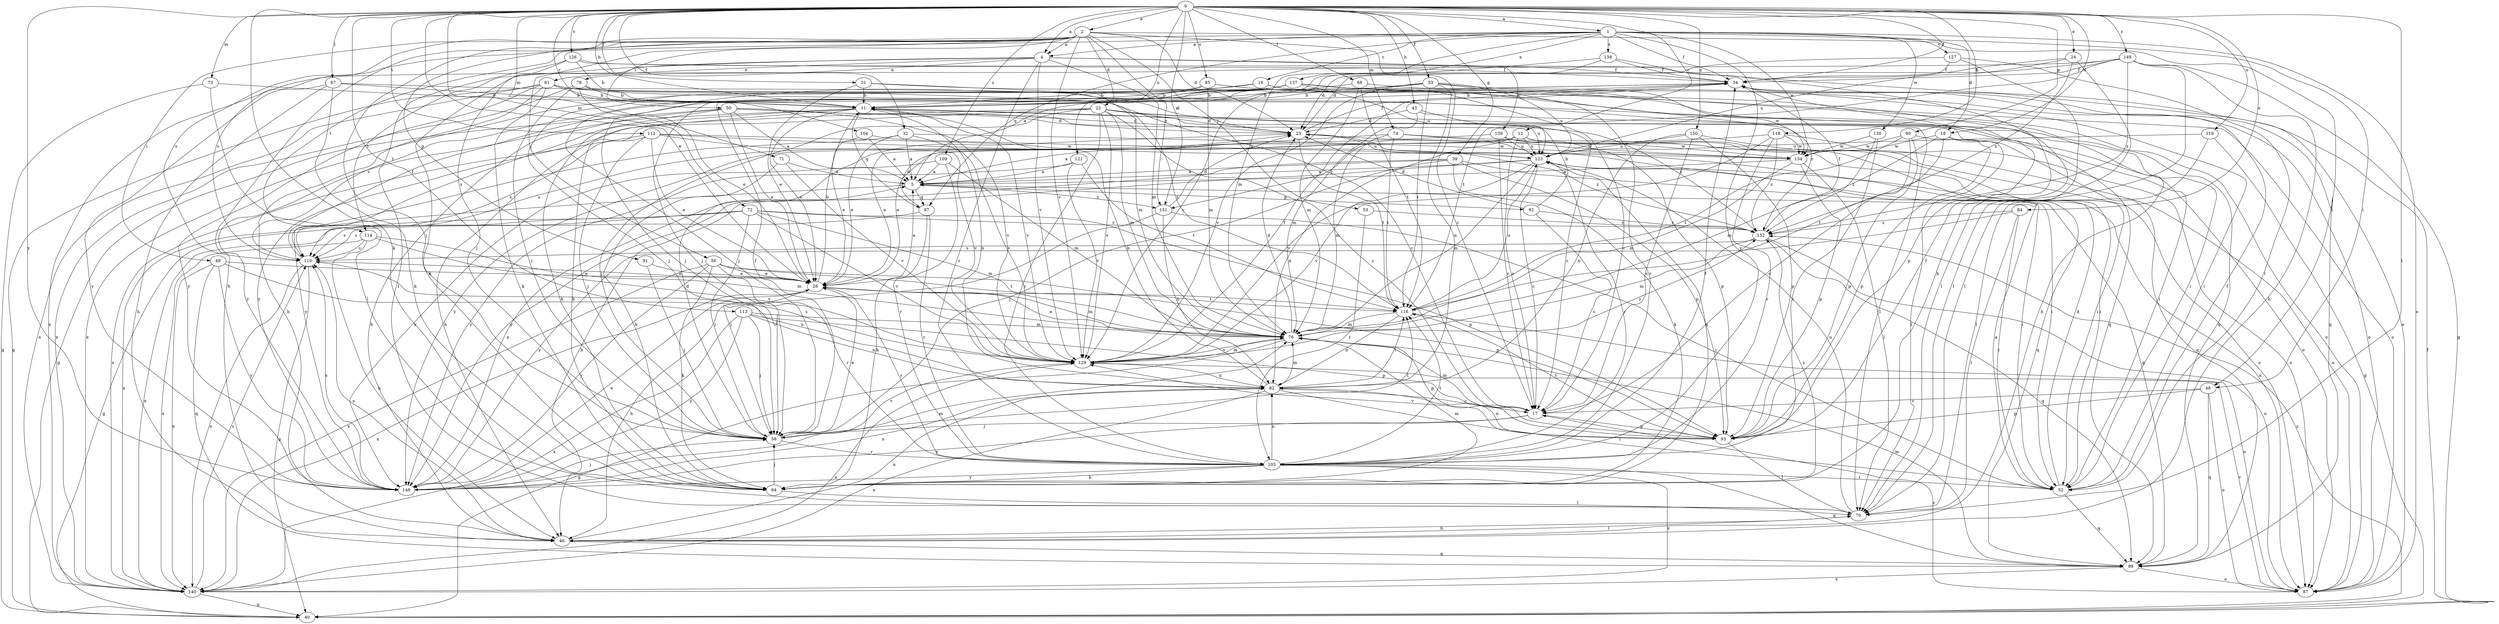 strict digraph  {
0;
1;
2;
4;
5;
11;
12;
16;
17;
18;
22;
23;
24;
28;
31;
32;
33;
34;
39;
40;
43;
46;
48;
49;
50;
52;
53;
56;
58;
64;
67;
68;
70;
71;
72;
73;
74;
76;
78;
81;
82;
84;
85;
87;
90;
91;
92;
93;
97;
99;
104;
105;
109;
110;
112;
113;
114;
116;
118;
119;
121;
123;
126;
127;
129;
130;
134;
137;
138;
139;
140;
146;
149;
150;
151;
152;
0 -> 1  [label=a];
0 -> 2  [label=a];
0 -> 4  [label=a];
0 -> 11  [label=b];
0 -> 12  [label=c];
0 -> 18  [label=d];
0 -> 24  [label=e];
0 -> 28  [label=e];
0 -> 31  [label=f];
0 -> 32  [label=f];
0 -> 33  [label=f];
0 -> 34  [label=f];
0 -> 39  [label=g];
0 -> 43  [label=h];
0 -> 64  [label=k];
0 -> 67  [label=l];
0 -> 68  [label=l];
0 -> 70  [label=l];
0 -> 71  [label=m];
0 -> 72  [label=m];
0 -> 73  [label=m];
0 -> 74  [label=m];
0 -> 84  [label=o];
0 -> 85  [label=o];
0 -> 90  [label=p];
0 -> 104  [label=r];
0 -> 109  [label=s];
0 -> 112  [label=t];
0 -> 113  [label=t];
0 -> 118  [label=u];
0 -> 119  [label=u];
0 -> 121  [label=u];
0 -> 126  [label=v];
0 -> 146  [label=y];
0 -> 149  [label=z];
0 -> 150  [label=z];
0 -> 151  [label=z];
1 -> 4  [label=a];
1 -> 16  [label=c];
1 -> 18  [label=d];
1 -> 34  [label=f];
1 -> 48  [label=i];
1 -> 76  [label=m];
1 -> 87  [label=o];
1 -> 97  [label=q];
1 -> 105  [label=r];
1 -> 110  [label=s];
1 -> 114  [label=t];
1 -> 127  [label=v];
1 -> 130  [label=w];
1 -> 134  [label=w];
1 -> 137  [label=x];
1 -> 138  [label=x];
2 -> 4  [label=a];
2 -> 17  [label=c];
2 -> 22  [label=d];
2 -> 23  [label=d];
2 -> 46  [label=h];
2 -> 48  [label=i];
2 -> 49  [label=i];
2 -> 50  [label=i];
2 -> 53  [label=j];
2 -> 56  [label=j];
2 -> 58  [label=j];
2 -> 91  [label=p];
2 -> 110  [label=s];
2 -> 129  [label=v];
2 -> 151  [label=z];
4 -> 34  [label=f];
4 -> 64  [label=k];
4 -> 76  [label=m];
4 -> 78  [label=n];
4 -> 81  [label=n];
4 -> 105  [label=r];
4 -> 114  [label=t];
4 -> 129  [label=v];
4 -> 139  [label=x];
5 -> 92  [label=p];
5 -> 97  [label=q];
5 -> 140  [label=x];
5 -> 151  [label=z];
11 -> 23  [label=d];
11 -> 28  [label=e];
11 -> 46  [label=h];
11 -> 70  [label=l];
11 -> 82  [label=n];
11 -> 97  [label=q];
11 -> 110  [label=s];
11 -> 129  [label=v];
11 -> 146  [label=y];
12 -> 5  [label=a];
12 -> 17  [label=c];
12 -> 52  [label=i];
12 -> 82  [label=n];
12 -> 87  [label=o];
12 -> 99  [label=q];
12 -> 123  [label=u];
12 -> 146  [label=y];
12 -> 151  [label=z];
16 -> 11  [label=b];
16 -> 58  [label=j];
16 -> 87  [label=o];
16 -> 152  [label=z];
17 -> 58  [label=j];
17 -> 76  [label=m];
17 -> 93  [label=p];
17 -> 146  [label=y];
18 -> 76  [label=m];
18 -> 93  [label=p];
18 -> 99  [label=q];
18 -> 116  [label=t];
18 -> 134  [label=w];
22 -> 17  [label=c];
22 -> 23  [label=d];
22 -> 52  [label=i];
22 -> 58  [label=j];
22 -> 64  [label=k];
22 -> 76  [label=m];
22 -> 105  [label=r];
22 -> 123  [label=u];
22 -> 129  [label=v];
22 -> 146  [label=y];
23 -> 34  [label=f];
23 -> 52  [label=i];
23 -> 116  [label=t];
23 -> 123  [label=u];
24 -> 34  [label=f];
24 -> 70  [label=l];
24 -> 123  [label=u];
24 -> 152  [label=z];
28 -> 5  [label=a];
28 -> 11  [label=b];
28 -> 46  [label=h];
28 -> 76  [label=m];
28 -> 105  [label=r];
28 -> 116  [label=t];
28 -> 140  [label=x];
31 -> 11  [label=b];
31 -> 28  [label=e];
31 -> 76  [label=m];
31 -> 99  [label=q];
32 -> 5  [label=a];
32 -> 28  [label=e];
32 -> 129  [label=v];
32 -> 134  [label=w];
32 -> 146  [label=y];
33 -> 11  [label=b];
33 -> 58  [label=j];
33 -> 82  [label=n];
33 -> 105  [label=r];
33 -> 116  [label=t];
33 -> 123  [label=u];
33 -> 129  [label=v];
33 -> 134  [label=w];
34 -> 11  [label=b];
34 -> 99  [label=q];
39 -> 5  [label=a];
39 -> 52  [label=i];
39 -> 58  [label=j];
39 -> 64  [label=k];
39 -> 93  [label=p];
39 -> 146  [label=y];
40 -> 34  [label=f];
40 -> 152  [label=z];
43 -> 17  [label=c];
43 -> 23  [label=d];
43 -> 76  [label=m];
43 -> 87  [label=o];
46 -> 70  [label=l];
46 -> 82  [label=n];
46 -> 99  [label=q];
46 -> 110  [label=s];
48 -> 17  [label=c];
48 -> 87  [label=o];
48 -> 93  [label=p];
48 -> 99  [label=q];
49 -> 28  [label=e];
49 -> 82  [label=n];
49 -> 99  [label=q];
49 -> 140  [label=x];
49 -> 146  [label=y];
50 -> 5  [label=a];
50 -> 23  [label=d];
50 -> 28  [label=e];
50 -> 40  [label=g];
50 -> 46  [label=h];
50 -> 64  [label=k];
50 -> 129  [label=v];
50 -> 152  [label=z];
52 -> 5  [label=a];
52 -> 23  [label=d];
52 -> 34  [label=f];
52 -> 99  [label=q];
53 -> 105  [label=r];
53 -> 152  [label=z];
56 -> 28  [label=e];
56 -> 64  [label=k];
56 -> 93  [label=p];
56 -> 105  [label=r];
56 -> 116  [label=t];
56 -> 140  [label=x];
56 -> 146  [label=y];
58 -> 23  [label=d];
58 -> 28  [label=e];
58 -> 34  [label=f];
58 -> 105  [label=r];
58 -> 116  [label=t];
58 -> 129  [label=v];
64 -> 58  [label=j];
64 -> 70  [label=l];
64 -> 76  [label=m];
64 -> 123  [label=u];
64 -> 152  [label=z];
67 -> 11  [label=b];
67 -> 46  [label=h];
67 -> 52  [label=i];
67 -> 64  [label=k];
67 -> 146  [label=y];
68 -> 11  [label=b];
68 -> 52  [label=i];
68 -> 76  [label=m];
68 -> 116  [label=t];
70 -> 46  [label=h];
70 -> 123  [label=u];
71 -> 5  [label=a];
71 -> 64  [label=k];
71 -> 129  [label=v];
72 -> 40  [label=g];
72 -> 58  [label=j];
72 -> 76  [label=m];
72 -> 93  [label=p];
72 -> 110  [label=s];
72 -> 129  [label=v];
72 -> 140  [label=x];
72 -> 152  [label=z];
73 -> 11  [label=b];
73 -> 40  [label=g];
73 -> 70  [label=l];
74 -> 28  [label=e];
74 -> 52  [label=i];
74 -> 76  [label=m];
74 -> 116  [label=t];
74 -> 134  [label=w];
76 -> 23  [label=d];
76 -> 28  [label=e];
76 -> 40  [label=g];
76 -> 93  [label=p];
76 -> 129  [label=v];
78 -> 11  [label=b];
78 -> 28  [label=e];
78 -> 58  [label=j];
78 -> 116  [label=t];
78 -> 140  [label=x];
81 -> 11  [label=b];
81 -> 17  [label=c];
81 -> 23  [label=d];
81 -> 40  [label=g];
81 -> 46  [label=h];
81 -> 64  [label=k];
81 -> 93  [label=p];
81 -> 140  [label=x];
81 -> 146  [label=y];
82 -> 11  [label=b];
82 -> 17  [label=c];
82 -> 52  [label=i];
82 -> 76  [label=m];
82 -> 116  [label=t];
82 -> 140  [label=x];
84 -> 52  [label=i];
84 -> 70  [label=l];
84 -> 146  [label=y];
84 -> 152  [label=z];
85 -> 11  [label=b];
85 -> 58  [label=j];
85 -> 76  [label=m];
85 -> 87  [label=o];
85 -> 99  [label=q];
87 -> 17  [label=c];
87 -> 129  [label=v];
90 -> 17  [label=c];
90 -> 70  [label=l];
90 -> 93  [label=p];
90 -> 116  [label=t];
90 -> 134  [label=w];
91 -> 28  [label=e];
91 -> 58  [label=j];
92 -> 11  [label=b];
92 -> 17  [label=c];
92 -> 23  [label=d];
92 -> 152  [label=z];
93 -> 34  [label=f];
93 -> 70  [label=l];
93 -> 82  [label=n];
93 -> 116  [label=t];
93 -> 129  [label=v];
97 -> 23  [label=d];
97 -> 64  [label=k];
97 -> 105  [label=r];
97 -> 110  [label=s];
99 -> 76  [label=m];
99 -> 87  [label=o];
99 -> 140  [label=x];
104 -> 5  [label=a];
104 -> 28  [label=e];
104 -> 123  [label=u];
105 -> 34  [label=f];
105 -> 52  [label=i];
105 -> 64  [label=k];
105 -> 82  [label=n];
105 -> 99  [label=q];
105 -> 116  [label=t];
105 -> 140  [label=x];
105 -> 146  [label=y];
109 -> 5  [label=a];
109 -> 76  [label=m];
109 -> 105  [label=r];
109 -> 146  [label=y];
110 -> 28  [label=e];
110 -> 34  [label=f];
110 -> 40  [label=g];
110 -> 140  [label=x];
112 -> 28  [label=e];
112 -> 58  [label=j];
112 -> 110  [label=s];
112 -> 129  [label=v];
112 -> 134  [label=w];
112 -> 140  [label=x];
112 -> 152  [label=z];
113 -> 58  [label=j];
113 -> 76  [label=m];
113 -> 82  [label=n];
113 -> 93  [label=p];
113 -> 140  [label=x];
113 -> 146  [label=y];
114 -> 46  [label=h];
114 -> 76  [label=m];
114 -> 110  [label=s];
114 -> 129  [label=v];
114 -> 140  [label=x];
116 -> 76  [label=m];
116 -> 82  [label=n];
116 -> 87  [label=o];
116 -> 123  [label=u];
118 -> 28  [label=e];
118 -> 87  [label=o];
118 -> 105  [label=r];
118 -> 129  [label=v];
118 -> 134  [label=w];
118 -> 152  [label=z];
119 -> 40  [label=g];
119 -> 70  [label=l];
119 -> 123  [label=u];
121 -> 5  [label=a];
121 -> 116  [label=t];
121 -> 129  [label=v];
121 -> 146  [label=y];
123 -> 5  [label=a];
123 -> 17  [label=c];
123 -> 46  [label=h];
123 -> 76  [label=m];
123 -> 87  [label=o];
123 -> 99  [label=q];
123 -> 105  [label=r];
123 -> 129  [label=v];
126 -> 11  [label=b];
126 -> 34  [label=f];
126 -> 58  [label=j];
126 -> 70  [label=l];
126 -> 87  [label=o];
127 -> 23  [label=d];
127 -> 34  [label=f];
127 -> 52  [label=i];
127 -> 70  [label=l];
129 -> 34  [label=f];
129 -> 76  [label=m];
129 -> 82  [label=n];
129 -> 110  [label=s];
129 -> 140  [label=x];
129 -> 152  [label=z];
130 -> 105  [label=r];
130 -> 134  [label=w];
130 -> 152  [label=z];
134 -> 5  [label=a];
134 -> 70  [label=l];
134 -> 76  [label=m];
134 -> 93  [label=p];
137 -> 11  [label=b];
137 -> 17  [label=c];
137 -> 46  [label=h];
137 -> 58  [label=j];
137 -> 87  [label=o];
137 -> 110  [label=s];
137 -> 123  [label=u];
137 -> 140  [label=x];
138 -> 5  [label=a];
138 -> 34  [label=f];
138 -> 64  [label=k];
138 -> 129  [label=v];
139 -> 17  [label=c];
139 -> 93  [label=p];
139 -> 110  [label=s];
139 -> 123  [label=u];
139 -> 134  [label=w];
140 -> 40  [label=g];
140 -> 110  [label=s];
146 -> 5  [label=a];
146 -> 28  [label=e];
146 -> 58  [label=j];
146 -> 76  [label=m];
146 -> 82  [label=n];
146 -> 110  [label=s];
149 -> 23  [label=d];
149 -> 34  [label=f];
149 -> 40  [label=g];
149 -> 46  [label=h];
149 -> 70  [label=l];
149 -> 116  [label=t];
149 -> 140  [label=x];
149 -> 152  [label=z];
150 -> 17  [label=c];
150 -> 82  [label=n];
150 -> 87  [label=o];
150 -> 93  [label=p];
150 -> 123  [label=u];
151 -> 23  [label=d];
151 -> 52  [label=i];
151 -> 58  [label=j];
151 -> 82  [label=n];
152 -> 34  [label=f];
152 -> 76  [label=m];
152 -> 87  [label=o];
152 -> 99  [label=q];
152 -> 110  [label=s];
}

